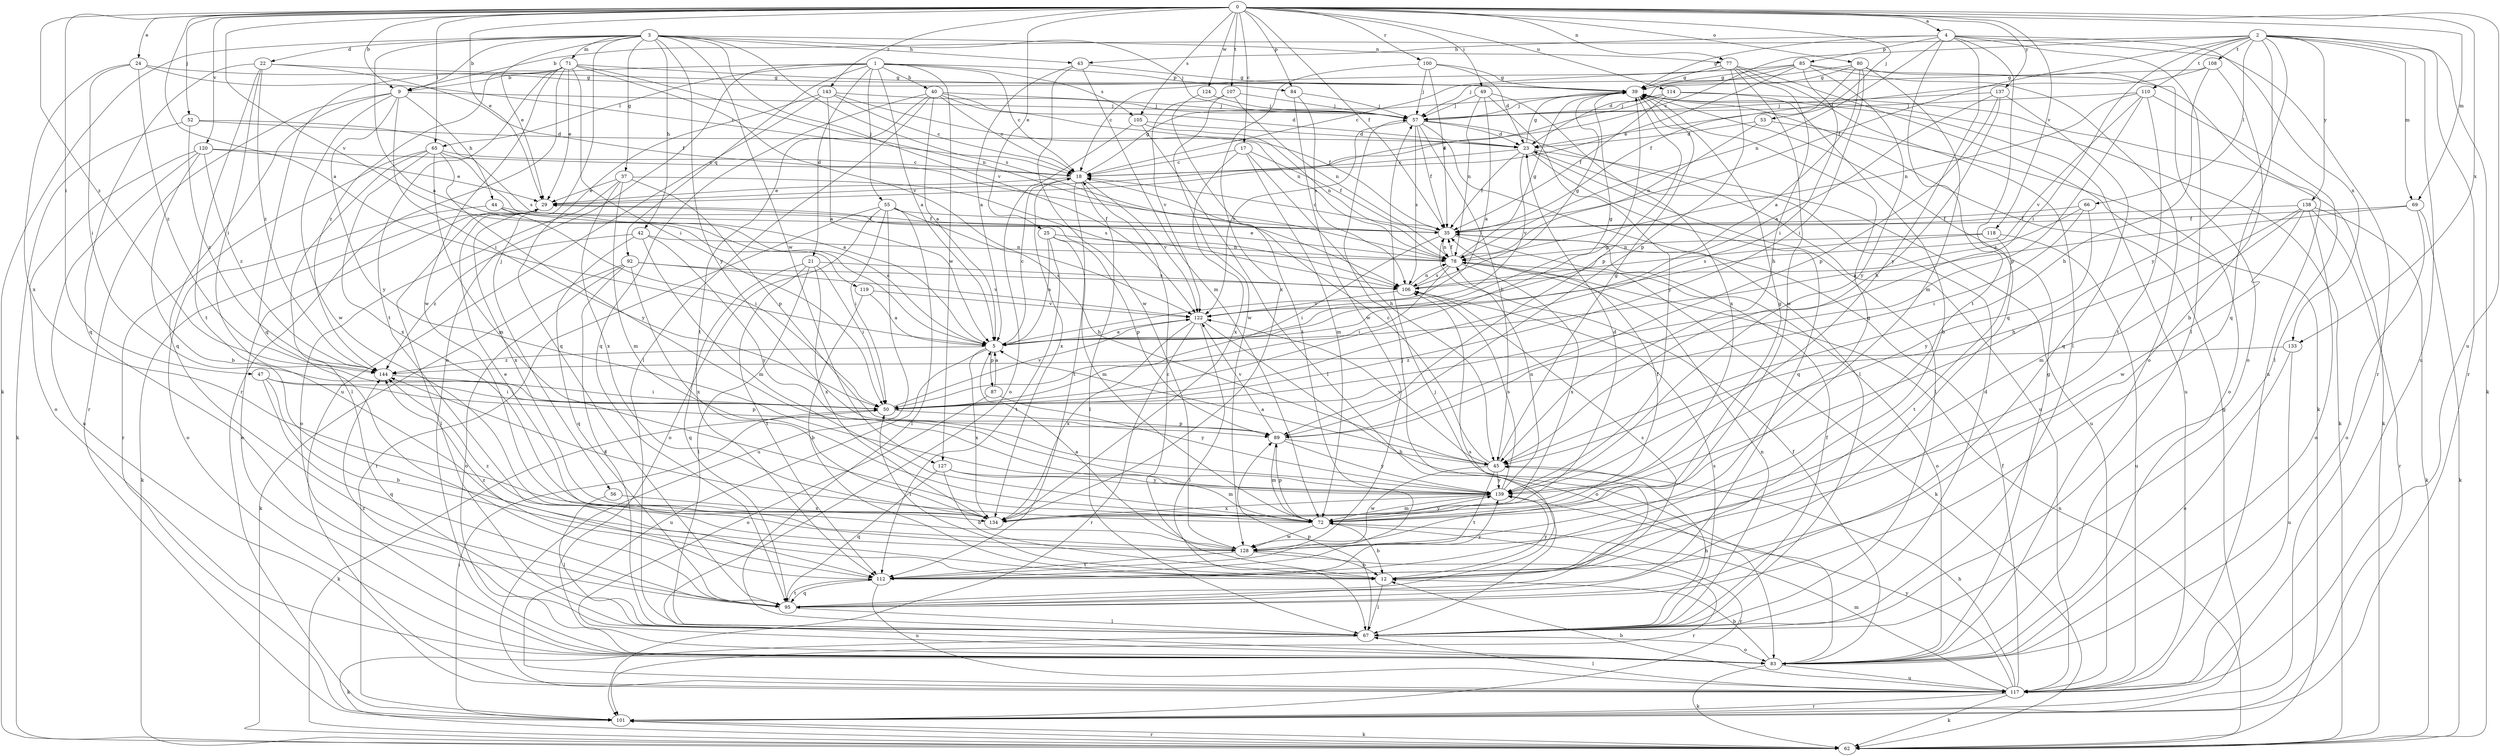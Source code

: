 strict digraph  {
0;
1;
2;
3;
4;
5;
9;
12;
17;
18;
21;
22;
23;
24;
25;
29;
35;
37;
39;
40;
42;
43;
44;
45;
47;
49;
50;
52;
53;
55;
56;
57;
62;
65;
66;
67;
69;
71;
72;
77;
78;
80;
83;
84;
85;
87;
89;
92;
95;
100;
101;
105;
106;
107;
108;
110;
112;
114;
117;
118;
119;
120;
122;
124;
127;
128;
133;
134;
137;
138;
139;
143;
144;
0 -> 4  [label=a];
0 -> 5  [label=a];
0 -> 9  [label=b];
0 -> 17  [label=c];
0 -> 24  [label=e];
0 -> 25  [label=e];
0 -> 29  [label=e];
0 -> 35  [label=f];
0 -> 47  [label=i];
0 -> 49  [label=i];
0 -> 52  [label=j];
0 -> 53  [label=j];
0 -> 65  [label=l];
0 -> 69  [label=m];
0 -> 77  [label=n];
0 -> 80  [label=o];
0 -> 84  [label=p];
0 -> 100  [label=r];
0 -> 105  [label=s];
0 -> 107  [label=t];
0 -> 114  [label=u];
0 -> 117  [label=u];
0 -> 118  [label=v];
0 -> 119  [label=v];
0 -> 120  [label=v];
0 -> 124  [label=w];
0 -> 133  [label=x];
0 -> 137  [label=y];
0 -> 143  [label=z];
0 -> 144  [label=z];
1 -> 5  [label=a];
1 -> 9  [label=b];
1 -> 18  [label=c];
1 -> 21  [label=d];
1 -> 40  [label=h];
1 -> 55  [label=j];
1 -> 65  [label=l];
1 -> 83  [label=o];
1 -> 84  [label=p];
1 -> 92  [label=q];
1 -> 105  [label=s];
1 -> 127  [label=w];
2 -> 9  [label=b];
2 -> 18  [label=c];
2 -> 35  [label=f];
2 -> 50  [label=i];
2 -> 62  [label=k];
2 -> 66  [label=l];
2 -> 69  [label=m];
2 -> 95  [label=q];
2 -> 101  [label=r];
2 -> 108  [label=t];
2 -> 110  [label=t];
2 -> 117  [label=u];
2 -> 138  [label=y];
2 -> 139  [label=y];
3 -> 5  [label=a];
3 -> 9  [label=b];
3 -> 22  [label=d];
3 -> 29  [label=e];
3 -> 37  [label=g];
3 -> 42  [label=h];
3 -> 43  [label=h];
3 -> 56  [label=j];
3 -> 57  [label=j];
3 -> 62  [label=k];
3 -> 71  [label=m];
3 -> 77  [label=n];
3 -> 106  [label=s];
3 -> 122  [label=v];
3 -> 127  [label=w];
3 -> 139  [label=y];
4 -> 39  [label=g];
4 -> 43  [label=h];
4 -> 67  [label=l];
4 -> 78  [label=n];
4 -> 85  [label=p];
4 -> 95  [label=q];
4 -> 101  [label=r];
4 -> 112  [label=t];
4 -> 133  [label=x];
4 -> 139  [label=y];
5 -> 18  [label=c];
5 -> 39  [label=g];
5 -> 87  [label=p];
5 -> 117  [label=u];
5 -> 134  [label=x];
5 -> 144  [label=z];
9 -> 44  [label=h];
9 -> 50  [label=i];
9 -> 57  [label=j];
9 -> 95  [label=q];
9 -> 101  [label=r];
9 -> 128  [label=w];
9 -> 139  [label=y];
12 -> 18  [label=c];
12 -> 50  [label=i];
12 -> 67  [label=l];
12 -> 106  [label=s];
12 -> 139  [label=y];
17 -> 18  [label=c];
17 -> 35  [label=f];
17 -> 45  [label=h];
17 -> 72  [label=m];
17 -> 134  [label=x];
18 -> 29  [label=e];
18 -> 39  [label=g];
18 -> 67  [label=l];
18 -> 112  [label=t];
18 -> 122  [label=v];
18 -> 134  [label=x];
21 -> 50  [label=i];
21 -> 67  [label=l];
21 -> 95  [label=q];
21 -> 106  [label=s];
21 -> 112  [label=t];
21 -> 134  [label=x];
22 -> 35  [label=f];
22 -> 39  [label=g];
22 -> 50  [label=i];
22 -> 95  [label=q];
22 -> 112  [label=t];
22 -> 144  [label=z];
23 -> 18  [label=c];
23 -> 35  [label=f];
23 -> 39  [label=g];
23 -> 67  [label=l];
23 -> 95  [label=q];
23 -> 117  [label=u];
23 -> 122  [label=v];
24 -> 18  [label=c];
24 -> 39  [label=g];
24 -> 50  [label=i];
24 -> 134  [label=x];
24 -> 144  [label=z];
25 -> 5  [label=a];
25 -> 72  [label=m];
25 -> 78  [label=n];
25 -> 89  [label=p];
25 -> 112  [label=t];
29 -> 35  [label=f];
29 -> 62  [label=k];
29 -> 67  [label=l];
29 -> 134  [label=x];
35 -> 18  [label=c];
35 -> 50  [label=i];
35 -> 62  [label=k];
35 -> 78  [label=n];
37 -> 29  [label=e];
37 -> 72  [label=m];
37 -> 83  [label=o];
37 -> 89  [label=p];
37 -> 106  [label=s];
37 -> 134  [label=x];
39 -> 57  [label=j];
39 -> 62  [label=k];
39 -> 89  [label=p];
39 -> 117  [label=u];
40 -> 5  [label=a];
40 -> 18  [label=c];
40 -> 23  [label=d];
40 -> 57  [label=j];
40 -> 67  [label=l];
40 -> 78  [label=n];
40 -> 95  [label=q];
40 -> 112  [label=t];
42 -> 72  [label=m];
42 -> 78  [label=n];
42 -> 95  [label=q];
42 -> 139  [label=y];
42 -> 144  [label=z];
43 -> 5  [label=a];
43 -> 39  [label=g];
43 -> 72  [label=m];
43 -> 128  [label=w];
44 -> 5  [label=a];
44 -> 35  [label=f];
44 -> 50  [label=i];
44 -> 83  [label=o];
45 -> 5  [label=a];
45 -> 18  [label=c];
45 -> 39  [label=g];
45 -> 112  [label=t];
45 -> 122  [label=v];
45 -> 128  [label=w];
45 -> 139  [label=y];
47 -> 12  [label=b];
47 -> 50  [label=i];
47 -> 89  [label=p];
47 -> 95  [label=q];
49 -> 5  [label=a];
49 -> 57  [label=j];
49 -> 78  [label=n];
49 -> 134  [label=x];
49 -> 139  [label=y];
50 -> 39  [label=g];
50 -> 62  [label=k];
50 -> 89  [label=p];
50 -> 122  [label=v];
52 -> 23  [label=d];
52 -> 62  [label=k];
52 -> 106  [label=s];
52 -> 144  [label=z];
53 -> 23  [label=d];
53 -> 78  [label=n];
53 -> 83  [label=o];
55 -> 35  [label=f];
55 -> 45  [label=h];
55 -> 50  [label=i];
55 -> 67  [label=l];
55 -> 83  [label=o];
55 -> 101  [label=r];
55 -> 117  [label=u];
56 -> 67  [label=l];
56 -> 134  [label=x];
57 -> 23  [label=d];
57 -> 35  [label=f];
57 -> 45  [label=h];
57 -> 67  [label=l];
57 -> 106  [label=s];
57 -> 117  [label=u];
57 -> 122  [label=v];
62 -> 78  [label=n];
62 -> 101  [label=r];
65 -> 5  [label=a];
65 -> 18  [label=c];
65 -> 67  [label=l];
65 -> 72  [label=m];
65 -> 101  [label=r];
65 -> 134  [label=x];
65 -> 139  [label=y];
66 -> 35  [label=f];
66 -> 50  [label=i];
66 -> 106  [label=s];
66 -> 139  [label=y];
67 -> 23  [label=d];
67 -> 35  [label=f];
67 -> 45  [label=h];
67 -> 62  [label=k];
67 -> 78  [label=n];
67 -> 83  [label=o];
67 -> 89  [label=p];
67 -> 106  [label=s];
67 -> 144  [label=z];
69 -> 5  [label=a];
69 -> 35  [label=f];
69 -> 62  [label=k];
69 -> 83  [label=o];
71 -> 29  [label=e];
71 -> 39  [label=g];
71 -> 50  [label=i];
71 -> 78  [label=n];
71 -> 95  [label=q];
71 -> 101  [label=r];
71 -> 112  [label=t];
71 -> 122  [label=v];
71 -> 128  [label=w];
71 -> 144  [label=z];
72 -> 12  [label=b];
72 -> 35  [label=f];
72 -> 39  [label=g];
72 -> 89  [label=p];
72 -> 101  [label=r];
72 -> 128  [label=w];
72 -> 139  [label=y];
72 -> 144  [label=z];
77 -> 18  [label=c];
77 -> 39  [label=g];
77 -> 45  [label=h];
77 -> 62  [label=k];
77 -> 67  [label=l];
77 -> 89  [label=p];
77 -> 128  [label=w];
78 -> 29  [label=e];
78 -> 35  [label=f];
78 -> 39  [label=g];
78 -> 50  [label=i];
78 -> 83  [label=o];
78 -> 106  [label=s];
78 -> 134  [label=x];
80 -> 5  [label=a];
80 -> 35  [label=f];
80 -> 39  [label=g];
80 -> 50  [label=i];
80 -> 57  [label=j];
80 -> 72  [label=m];
80 -> 83  [label=o];
83 -> 12  [label=b];
83 -> 29  [label=e];
83 -> 35  [label=f];
83 -> 39  [label=g];
83 -> 57  [label=j];
83 -> 62  [label=k];
83 -> 117  [label=u];
84 -> 57  [label=j];
84 -> 106  [label=s];
84 -> 128  [label=w];
85 -> 18  [label=c];
85 -> 23  [label=d];
85 -> 29  [label=e];
85 -> 39  [label=g];
85 -> 50  [label=i];
85 -> 83  [label=o];
85 -> 117  [label=u];
85 -> 139  [label=y];
87 -> 5  [label=a];
87 -> 83  [label=o];
87 -> 139  [label=y];
89 -> 45  [label=h];
89 -> 72  [label=m];
89 -> 122  [label=v];
89 -> 139  [label=y];
92 -> 62  [label=k];
92 -> 67  [label=l];
92 -> 83  [label=o];
92 -> 106  [label=s];
92 -> 122  [label=v];
92 -> 134  [label=x];
95 -> 57  [label=j];
95 -> 67  [label=l];
95 -> 106  [label=s];
95 -> 112  [label=t];
100 -> 23  [label=d];
100 -> 35  [label=f];
100 -> 39  [label=g];
100 -> 57  [label=j];
100 -> 134  [label=x];
101 -> 39  [label=g];
101 -> 50  [label=i];
101 -> 62  [label=k];
105 -> 23  [label=d];
105 -> 67  [label=l];
105 -> 78  [label=n];
105 -> 83  [label=o];
106 -> 39  [label=g];
106 -> 78  [label=n];
106 -> 122  [label=v];
107 -> 57  [label=j];
107 -> 78  [label=n];
107 -> 122  [label=v];
107 -> 128  [label=w];
108 -> 12  [label=b];
108 -> 23  [label=d];
108 -> 39  [label=g];
108 -> 45  [label=h];
110 -> 57  [label=j];
110 -> 67  [label=l];
110 -> 78  [label=n];
110 -> 89  [label=p];
110 -> 112  [label=t];
110 -> 122  [label=v];
112 -> 95  [label=q];
112 -> 117  [label=u];
112 -> 139  [label=y];
112 -> 144  [label=z];
114 -> 12  [label=b];
114 -> 29  [label=e];
114 -> 35  [label=f];
114 -> 57  [label=j];
114 -> 62  [label=k];
117 -> 12  [label=b];
117 -> 35  [label=f];
117 -> 45  [label=h];
117 -> 62  [label=k];
117 -> 67  [label=l];
117 -> 72  [label=m];
117 -> 101  [label=r];
117 -> 139  [label=y];
118 -> 78  [label=n];
118 -> 106  [label=s];
118 -> 112  [label=t];
118 -> 117  [label=u];
119 -> 5  [label=a];
119 -> 12  [label=b];
119 -> 122  [label=v];
120 -> 12  [label=b];
120 -> 18  [label=c];
120 -> 29  [label=e];
120 -> 83  [label=o];
120 -> 117  [label=u];
120 -> 144  [label=z];
122 -> 5  [label=a];
122 -> 67  [label=l];
122 -> 83  [label=o];
122 -> 101  [label=r];
122 -> 134  [label=x];
124 -> 57  [label=j];
124 -> 112  [label=t];
127 -> 12  [label=b];
127 -> 72  [label=m];
127 -> 95  [label=q];
127 -> 139  [label=y];
128 -> 5  [label=a];
128 -> 12  [label=b];
128 -> 29  [label=e];
128 -> 39  [label=g];
128 -> 101  [label=r];
128 -> 112  [label=t];
128 -> 144  [label=z];
133 -> 83  [label=o];
133 -> 117  [label=u];
133 -> 144  [label=z];
134 -> 23  [label=d];
137 -> 5  [label=a];
137 -> 45  [label=h];
137 -> 57  [label=j];
137 -> 89  [label=p];
137 -> 95  [label=q];
138 -> 35  [label=f];
138 -> 45  [label=h];
138 -> 62  [label=k];
138 -> 72  [label=m];
138 -> 83  [label=o];
138 -> 101  [label=r];
138 -> 128  [label=w];
139 -> 72  [label=m];
139 -> 78  [label=n];
139 -> 106  [label=s];
139 -> 134  [label=x];
143 -> 5  [label=a];
143 -> 18  [label=c];
143 -> 35  [label=f];
143 -> 57  [label=j];
143 -> 95  [label=q];
143 -> 117  [label=u];
144 -> 50  [label=i];
}
